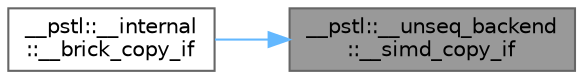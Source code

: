 digraph "__pstl::__unseq_backend::__simd_copy_if"
{
 // LATEX_PDF_SIZE
  bgcolor="transparent";
  edge [fontname=Helvetica,fontsize=10,labelfontname=Helvetica,labelfontsize=10];
  node [fontname=Helvetica,fontsize=10,shape=box,height=0.2,width=0.4];
  rankdir="RL";
  Node1 [id="Node000001",label="__pstl::__unseq_backend\l::__simd_copy_if",height=0.2,width=0.4,color="gray40", fillcolor="grey60", style="filled", fontcolor="black",tooltip=" "];
  Node1 -> Node2 [id="edge2_Node000001_Node000002",dir="back",color="steelblue1",style="solid",tooltip=" "];
  Node2 [id="Node000002",label="__pstl::__internal\l::__brick_copy_if",height=0.2,width=0.4,color="grey40", fillcolor="white", style="filled",URL="$namespace____pstl_1_1____internal.html#acbebb21468389df805688ba0a2ab0ec1",tooltip=" "];
}
